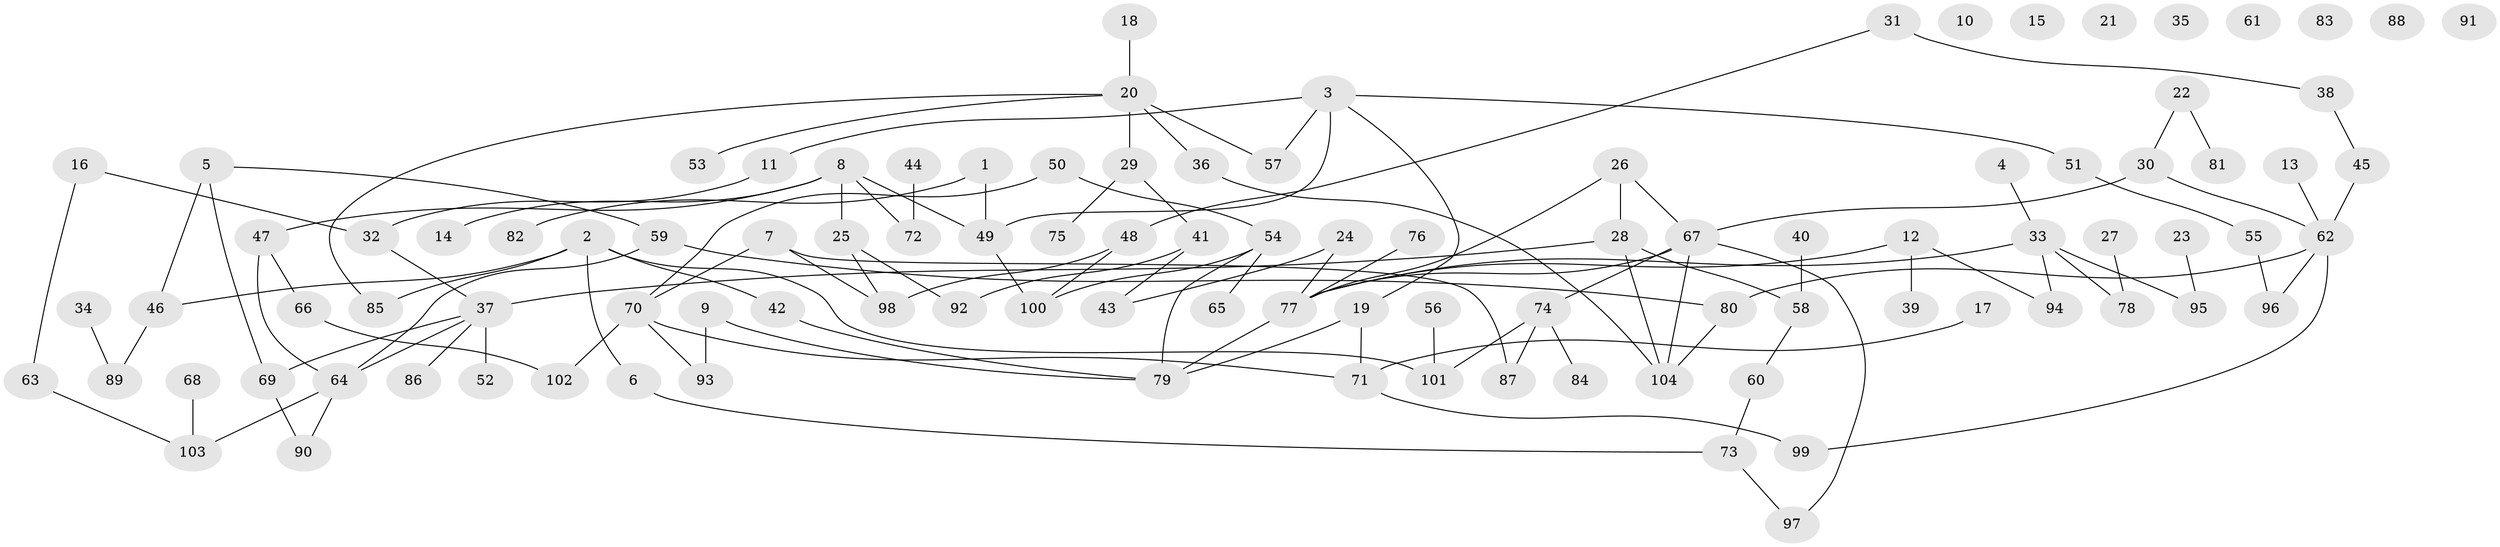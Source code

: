 // coarse degree distribution, {2: 0.2571428571428571, 4: 0.02857142857142857, 3: 0.2857142857142857, 5: 0.17142857142857143, 1: 0.14285714285714285, 6: 0.08571428571428572, 7: 0.02857142857142857}
// Generated by graph-tools (version 1.1) at 2025/35/03/04/25 23:35:50]
// undirected, 104 vertices, 123 edges
graph export_dot {
  node [color=gray90,style=filled];
  1;
  2;
  3;
  4;
  5;
  6;
  7;
  8;
  9;
  10;
  11;
  12;
  13;
  14;
  15;
  16;
  17;
  18;
  19;
  20;
  21;
  22;
  23;
  24;
  25;
  26;
  27;
  28;
  29;
  30;
  31;
  32;
  33;
  34;
  35;
  36;
  37;
  38;
  39;
  40;
  41;
  42;
  43;
  44;
  45;
  46;
  47;
  48;
  49;
  50;
  51;
  52;
  53;
  54;
  55;
  56;
  57;
  58;
  59;
  60;
  61;
  62;
  63;
  64;
  65;
  66;
  67;
  68;
  69;
  70;
  71;
  72;
  73;
  74;
  75;
  76;
  77;
  78;
  79;
  80;
  81;
  82;
  83;
  84;
  85;
  86;
  87;
  88;
  89;
  90;
  91;
  92;
  93;
  94;
  95;
  96;
  97;
  98;
  99;
  100;
  101;
  102;
  103;
  104;
  1 -- 49;
  1 -- 82;
  2 -- 6;
  2 -- 42;
  2 -- 46;
  2 -- 85;
  2 -- 101;
  3 -- 11;
  3 -- 19;
  3 -- 49;
  3 -- 51;
  3 -- 57;
  4 -- 33;
  5 -- 46;
  5 -- 59;
  5 -- 69;
  6 -- 73;
  7 -- 70;
  7 -- 87;
  7 -- 98;
  8 -- 14;
  8 -- 25;
  8 -- 47;
  8 -- 49;
  8 -- 72;
  9 -- 79;
  9 -- 93;
  11 -- 32;
  12 -- 39;
  12 -- 77;
  12 -- 94;
  13 -- 62;
  16 -- 32;
  16 -- 63;
  17 -- 71;
  18 -- 20;
  19 -- 71;
  19 -- 79;
  20 -- 29;
  20 -- 36;
  20 -- 53;
  20 -- 57;
  20 -- 85;
  22 -- 30;
  22 -- 81;
  23 -- 95;
  24 -- 43;
  24 -- 77;
  25 -- 92;
  25 -- 98;
  26 -- 28;
  26 -- 67;
  26 -- 77;
  27 -- 78;
  28 -- 37;
  28 -- 58;
  28 -- 104;
  29 -- 41;
  29 -- 75;
  30 -- 62;
  30 -- 67;
  31 -- 38;
  31 -- 48;
  32 -- 37;
  33 -- 77;
  33 -- 78;
  33 -- 94;
  33 -- 95;
  34 -- 89;
  36 -- 104;
  37 -- 52;
  37 -- 64;
  37 -- 69;
  37 -- 86;
  38 -- 45;
  40 -- 58;
  41 -- 43;
  41 -- 92;
  42 -- 79;
  44 -- 72;
  45 -- 62;
  46 -- 89;
  47 -- 64;
  47 -- 66;
  48 -- 98;
  48 -- 100;
  49 -- 100;
  50 -- 54;
  50 -- 70;
  51 -- 55;
  54 -- 65;
  54 -- 79;
  54 -- 100;
  55 -- 96;
  56 -- 101;
  58 -- 60;
  59 -- 64;
  59 -- 80;
  60 -- 73;
  62 -- 80;
  62 -- 96;
  62 -- 99;
  63 -- 103;
  64 -- 90;
  64 -- 103;
  66 -- 102;
  67 -- 74;
  67 -- 77;
  67 -- 97;
  67 -- 104;
  68 -- 103;
  69 -- 90;
  70 -- 71;
  70 -- 93;
  70 -- 102;
  71 -- 99;
  73 -- 97;
  74 -- 84;
  74 -- 87;
  74 -- 101;
  76 -- 77;
  77 -- 79;
  80 -- 104;
}
